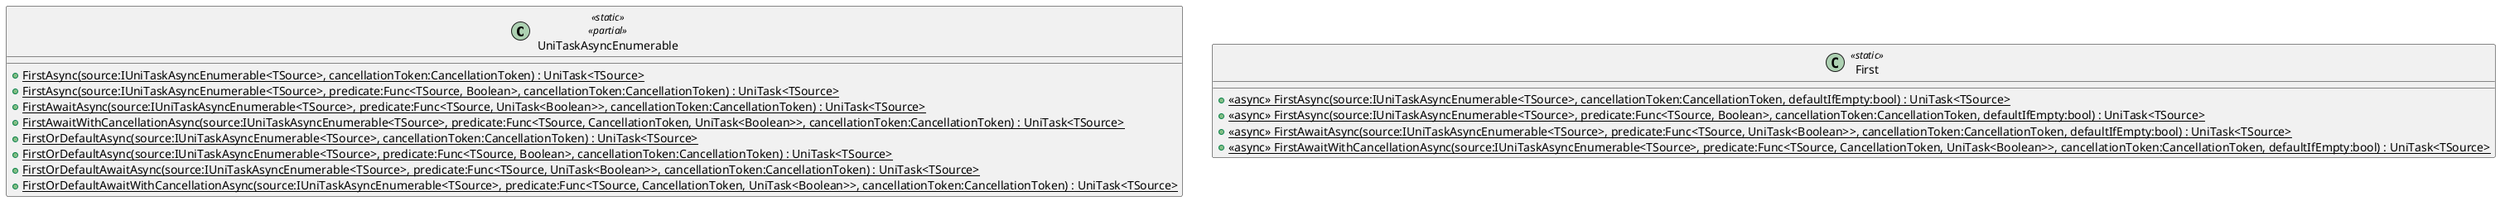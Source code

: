 @startuml
class UniTaskAsyncEnumerable <<static>> <<partial>> {
    + {static} FirstAsync(source:IUniTaskAsyncEnumerable<TSource>, cancellationToken:CancellationToken) : UniTask<TSource>
    + {static} FirstAsync(source:IUniTaskAsyncEnumerable<TSource>, predicate:Func<TSource, Boolean>, cancellationToken:CancellationToken) : UniTask<TSource>
    + {static} FirstAwaitAsync(source:IUniTaskAsyncEnumerable<TSource>, predicate:Func<TSource, UniTask<Boolean>>, cancellationToken:CancellationToken) : UniTask<TSource>
    + {static} FirstAwaitWithCancellationAsync(source:IUniTaskAsyncEnumerable<TSource>, predicate:Func<TSource, CancellationToken, UniTask<Boolean>>, cancellationToken:CancellationToken) : UniTask<TSource>
    + {static} FirstOrDefaultAsync(source:IUniTaskAsyncEnumerable<TSource>, cancellationToken:CancellationToken) : UniTask<TSource>
    + {static} FirstOrDefaultAsync(source:IUniTaskAsyncEnumerable<TSource>, predicate:Func<TSource, Boolean>, cancellationToken:CancellationToken) : UniTask<TSource>
    + {static} FirstOrDefaultAwaitAsync(source:IUniTaskAsyncEnumerable<TSource>, predicate:Func<TSource, UniTask<Boolean>>, cancellationToken:CancellationToken) : UniTask<TSource>
    + {static} FirstOrDefaultAwaitWithCancellationAsync(source:IUniTaskAsyncEnumerable<TSource>, predicate:Func<TSource, CancellationToken, UniTask<Boolean>>, cancellationToken:CancellationToken) : UniTask<TSource>
}
class First <<static>> {
    + {static} <<async>> FirstAsync(source:IUniTaskAsyncEnumerable<TSource>, cancellationToken:CancellationToken, defaultIfEmpty:bool) : UniTask<TSource>
    + {static} <<async>> FirstAsync(source:IUniTaskAsyncEnumerable<TSource>, predicate:Func<TSource, Boolean>, cancellationToken:CancellationToken, defaultIfEmpty:bool) : UniTask<TSource>
    + {static} <<async>> FirstAwaitAsync(source:IUniTaskAsyncEnumerable<TSource>, predicate:Func<TSource, UniTask<Boolean>>, cancellationToken:CancellationToken, defaultIfEmpty:bool) : UniTask<TSource>
    + {static} <<async>> FirstAwaitWithCancellationAsync(source:IUniTaskAsyncEnumerable<TSource>, predicate:Func<TSource, CancellationToken, UniTask<Boolean>>, cancellationToken:CancellationToken, defaultIfEmpty:bool) : UniTask<TSource>
}
@enduml
